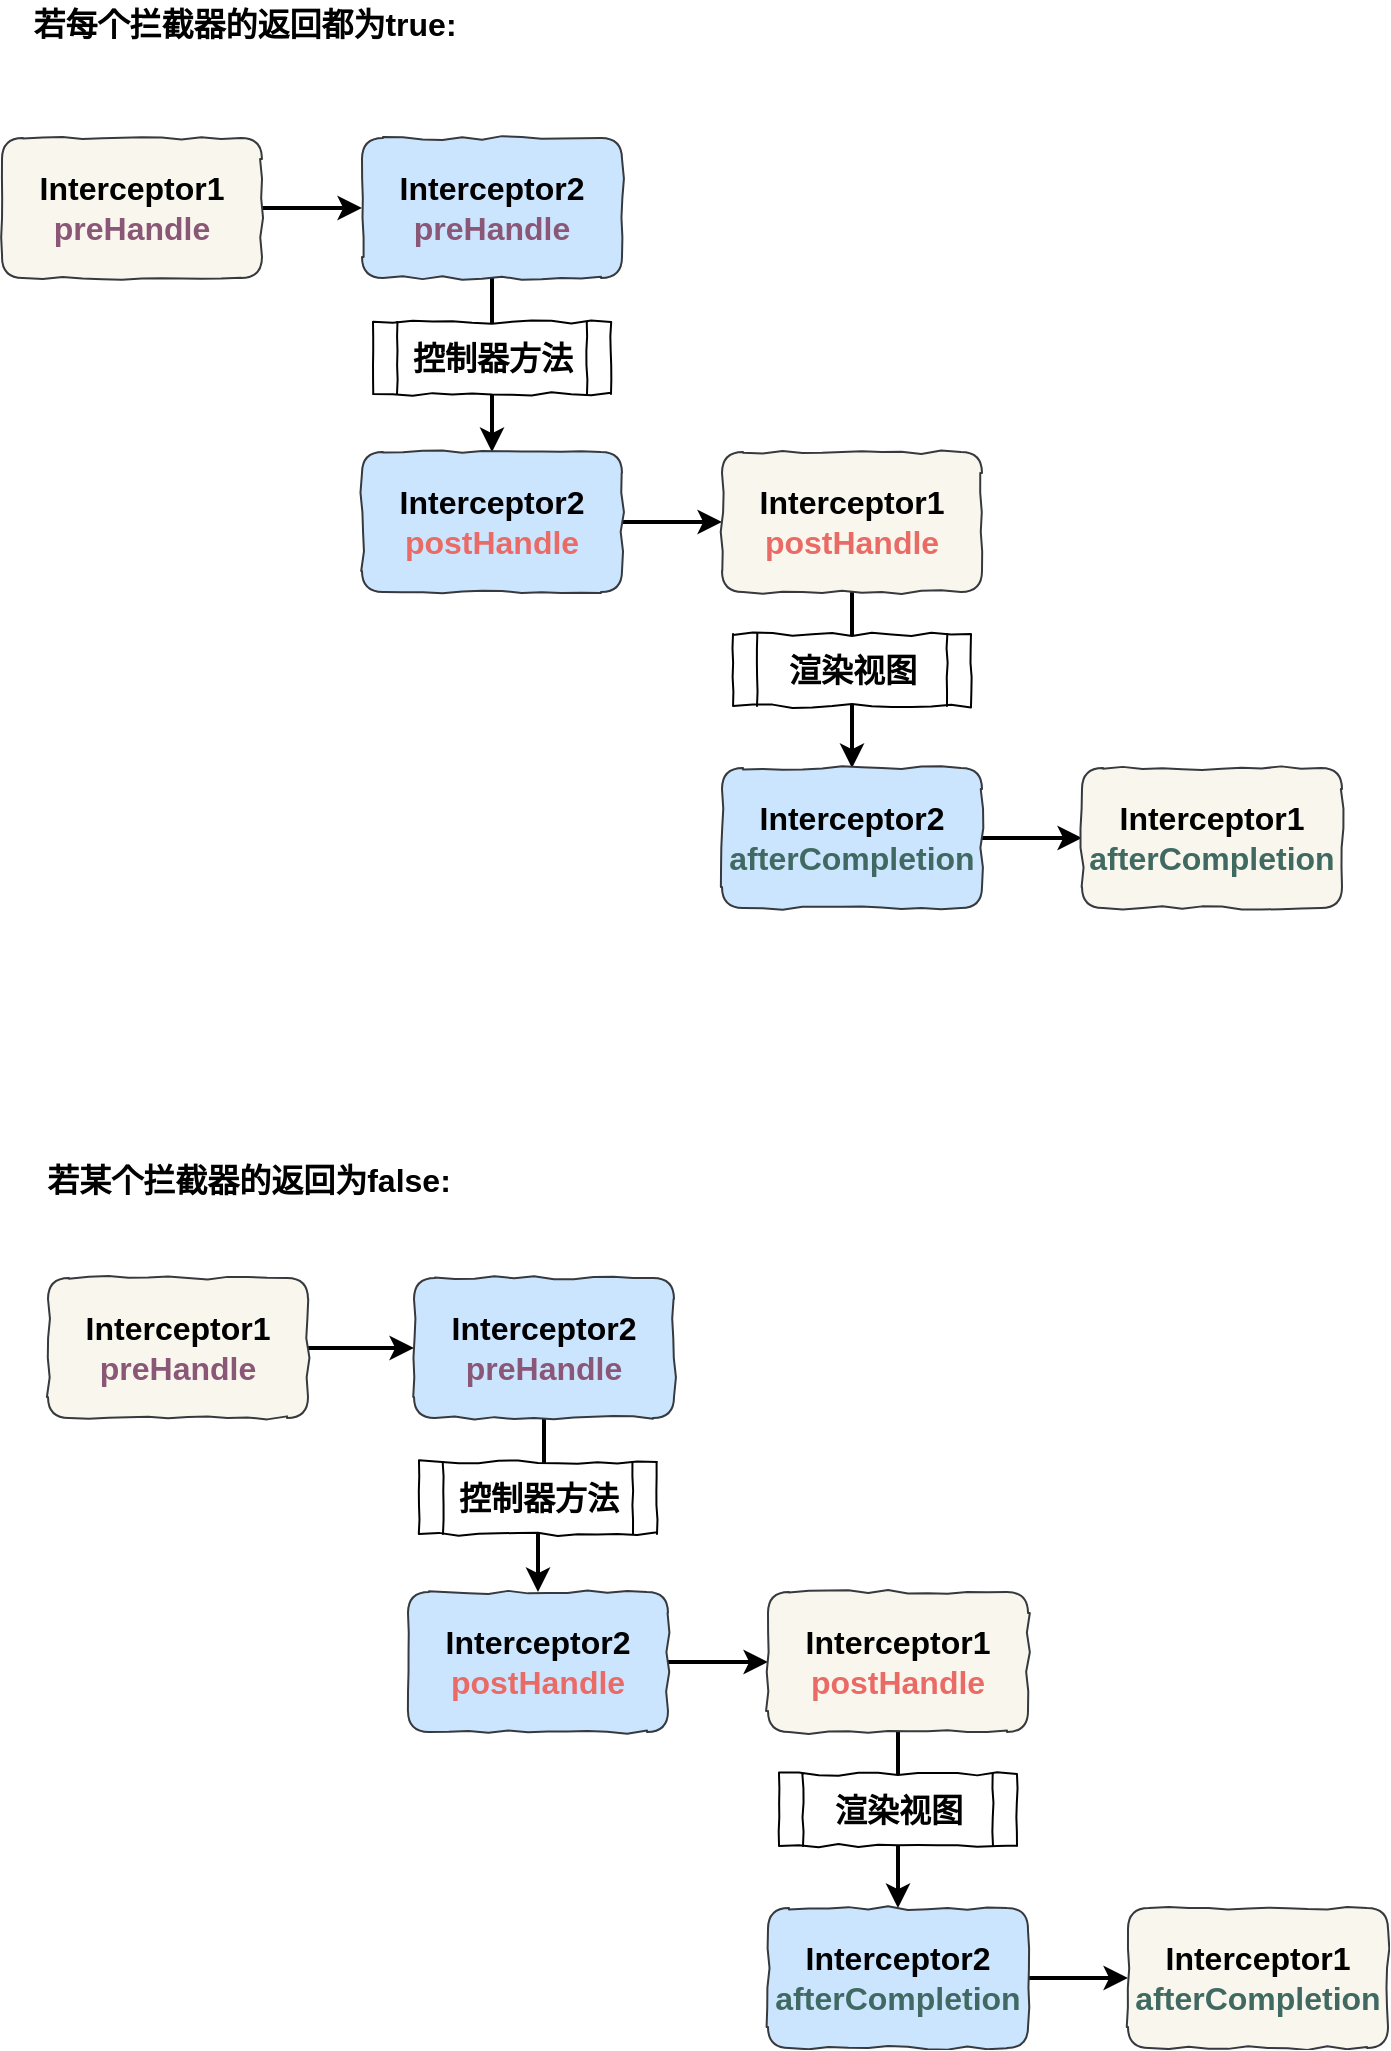 <mxfile version="15.6.8" type="github">
  <diagram id="CkwapNOGyErm4PVH1WH8" name="第 1 页">
    <mxGraphModel dx="1422" dy="761" grid="0" gridSize="10" guides="1" tooltips="1" connect="1" arrows="1" fold="1" page="1" pageScale="1" pageWidth="827" pageHeight="1169" math="0" shadow="0">
      <root>
        <mxCell id="0" />
        <mxCell id="1" parent="0" />
        <mxCell id="oUz-GaezXC1vId2PD7ZR-3" value="" style="edgeStyle=orthogonalEdgeStyle;rounded=0;orthogonalLoop=1;jettySize=auto;html=1;fontSize=16;fontColor=#8A5777;strokeWidth=2;" edge="1" parent="1" source="oUz-GaezXC1vId2PD7ZR-1" target="oUz-GaezXC1vId2PD7ZR-2">
          <mxGeometry relative="1" as="geometry" />
        </mxCell>
        <mxCell id="oUz-GaezXC1vId2PD7ZR-1" value="&lt;b&gt;&lt;font style=&quot;font-size: 16px&quot;&gt;Interceptor1&lt;br&gt;&lt;font color=&quot;#8a5777&quot;&gt;preHandle&lt;/font&gt;&lt;br&gt;&lt;/font&gt;&lt;/b&gt;" style="rounded=1;whiteSpace=wrap;html=1;fillColor=#f9f7ed;strokeColor=#36393d;comic=1;" vertex="1" parent="1">
          <mxGeometry x="30" y="150" width="130" height="70" as="geometry" />
        </mxCell>
        <mxCell id="oUz-GaezXC1vId2PD7ZR-10" value="" style="edgeStyle=orthogonalEdgeStyle;rounded=0;orthogonalLoop=1;jettySize=auto;html=1;fontSize=16;fontColor=#3F6961;strokeWidth=2;" edge="1" parent="1" source="oUz-GaezXC1vId2PD7ZR-2" target="oUz-GaezXC1vId2PD7ZR-5">
          <mxGeometry relative="1" as="geometry" />
        </mxCell>
        <mxCell id="oUz-GaezXC1vId2PD7ZR-2" value="&lt;b&gt;&lt;font style=&quot;font-size: 16px&quot;&gt;Interceptor2&lt;br&gt;&lt;font color=&quot;#8a5777&quot;&gt;preHandle&lt;/font&gt;&lt;br&gt;&lt;/font&gt;&lt;/b&gt;" style="rounded=1;whiteSpace=wrap;html=1;fillColor=#cce5ff;strokeColor=#36393d;comic=1;" vertex="1" parent="1">
          <mxGeometry x="210" y="150" width="130" height="70" as="geometry" />
        </mxCell>
        <mxCell id="oUz-GaezXC1vId2PD7ZR-4" value="" style="edgeStyle=orthogonalEdgeStyle;rounded=0;orthogonalLoop=1;jettySize=auto;html=1;fontSize=16;fontColor=#8A5777;strokeWidth=2;" edge="1" parent="1" source="oUz-GaezXC1vId2PD7ZR-5" target="oUz-GaezXC1vId2PD7ZR-6">
          <mxGeometry relative="1" as="geometry" />
        </mxCell>
        <mxCell id="oUz-GaezXC1vId2PD7ZR-5" value="&lt;b&gt;&lt;font style=&quot;font-size: 16px&quot;&gt;Interceptor2&lt;br&gt;&lt;font color=&quot;#ea6b66&quot;&gt;postHandle&lt;/font&gt;&lt;br&gt;&lt;/font&gt;&lt;/b&gt;" style="rounded=1;whiteSpace=wrap;html=1;fillColor=#cce5ff;strokeColor=#36393d;comic=1;" vertex="1" parent="1">
          <mxGeometry x="210" y="307" width="130" height="70" as="geometry" />
        </mxCell>
        <mxCell id="oUz-GaezXC1vId2PD7ZR-11" value="" style="edgeStyle=orthogonalEdgeStyle;rounded=0;orthogonalLoop=1;jettySize=auto;html=1;fontSize=16;fontColor=#3F6961;strokeWidth=2;" edge="1" parent="1" source="oUz-GaezXC1vId2PD7ZR-6" target="oUz-GaezXC1vId2PD7ZR-8">
          <mxGeometry relative="1" as="geometry" />
        </mxCell>
        <mxCell id="oUz-GaezXC1vId2PD7ZR-6" value="&lt;b&gt;&lt;font style=&quot;font-size: 16px&quot;&gt;Interceptor1&lt;br&gt;&lt;/font&gt;&lt;/b&gt;&lt;b&gt;&lt;font style=&quot;font-size: 16px&quot;&gt;&lt;font color=&quot;#ea6b66&quot;&gt;postHandle&lt;/font&gt;&lt;/font&gt;&lt;/b&gt;&lt;b&gt;&lt;font style=&quot;font-size: 16px&quot;&gt;&lt;br&gt;&lt;/font&gt;&lt;/b&gt;" style="rounded=1;whiteSpace=wrap;html=1;fillColor=#f9f7ed;strokeColor=#36393d;comic=1;" vertex="1" parent="1">
          <mxGeometry x="390" y="307" width="130" height="70" as="geometry" />
        </mxCell>
        <mxCell id="oUz-GaezXC1vId2PD7ZR-7" value="" style="edgeStyle=orthogonalEdgeStyle;rounded=0;orthogonalLoop=1;jettySize=auto;html=1;fontSize=16;fontColor=#8A5777;strokeWidth=2;" edge="1" parent="1" source="oUz-GaezXC1vId2PD7ZR-8" target="oUz-GaezXC1vId2PD7ZR-9">
          <mxGeometry relative="1" as="geometry" />
        </mxCell>
        <mxCell id="oUz-GaezXC1vId2PD7ZR-8" value="&lt;b&gt;&lt;font style=&quot;font-size: 16px&quot;&gt;Interceptor2&lt;br&gt;&lt;font color=&quot;#3f6961&quot;&gt;afterCompletion&lt;/font&gt;&lt;br&gt;&lt;/font&gt;&lt;/b&gt;" style="rounded=1;whiteSpace=wrap;html=1;fillColor=#cce5ff;strokeColor=#36393d;comic=1;" vertex="1" parent="1">
          <mxGeometry x="390" y="465" width="130" height="70" as="geometry" />
        </mxCell>
        <mxCell id="oUz-GaezXC1vId2PD7ZR-9" value="&lt;b&gt;&lt;font style=&quot;font-size: 16px&quot;&gt;Interceptor1&lt;br&gt;&lt;/font&gt;&lt;/b&gt;&lt;b&gt;&lt;font style=&quot;font-size: 16px&quot;&gt;&lt;font color=&quot;#3f6961&quot;&gt;afterCompletion&lt;/font&gt;&lt;/font&gt;&lt;/b&gt;&lt;b&gt;&lt;font style=&quot;font-size: 16px&quot;&gt;&lt;br&gt;&lt;/font&gt;&lt;/b&gt;" style="rounded=1;whiteSpace=wrap;html=1;fillColor=#f9f7ed;strokeColor=#36393d;comic=1;" vertex="1" parent="1">
          <mxGeometry x="570" y="465" width="130" height="70" as="geometry" />
        </mxCell>
        <mxCell id="oUz-GaezXC1vId2PD7ZR-23" value="若每个拦截器的返回都为true:" style="text;html=1;align=center;verticalAlign=middle;resizable=0;points=[];autosize=1;strokeColor=none;fillColor=none;fontSize=16;fontColor=#000000;fontStyle=1" vertex="1" parent="1">
          <mxGeometry x="40" y="81" width="222" height="23" as="geometry" />
        </mxCell>
        <mxCell id="oUz-GaezXC1vId2PD7ZR-24" value="若某个拦截器的返回为false:" style="text;html=1;align=center;verticalAlign=middle;resizable=0;points=[];autosize=1;strokeColor=none;fillColor=none;fontSize=16;fontColor=#000000;fontStyle=1" vertex="1" parent="1">
          <mxGeometry x="47" y="659" width="212" height="23" as="geometry" />
        </mxCell>
        <mxCell id="oUz-GaezXC1vId2PD7ZR-25" value="&lt;b&gt;控制器方法&lt;/b&gt;" style="shape=process;whiteSpace=wrap;html=1;backgroundOutline=1;comic=1;fontSize=16;fontColor=#000000;" vertex="1" parent="1">
          <mxGeometry x="215.5" y="242" width="119" height="36" as="geometry" />
        </mxCell>
        <mxCell id="oUz-GaezXC1vId2PD7ZR-26" value="&lt;b&gt;渲染视图&lt;/b&gt;" style="shape=process;whiteSpace=wrap;html=1;backgroundOutline=1;comic=1;fontSize=16;fontColor=#000000;" vertex="1" parent="1">
          <mxGeometry x="395.5" y="398" width="119" height="36" as="geometry" />
        </mxCell>
        <mxCell id="oUz-GaezXC1vId2PD7ZR-27" value="" style="edgeStyle=orthogonalEdgeStyle;rounded=0;orthogonalLoop=1;jettySize=auto;html=1;fontSize=16;fontColor=#8A5777;strokeWidth=2;" edge="1" parent="1" source="oUz-GaezXC1vId2PD7ZR-28" target="oUz-GaezXC1vId2PD7ZR-30">
          <mxGeometry relative="1" as="geometry" />
        </mxCell>
        <mxCell id="oUz-GaezXC1vId2PD7ZR-28" value="&lt;b&gt;&lt;font style=&quot;font-size: 16px&quot;&gt;Interceptor1&lt;br&gt;&lt;font color=&quot;#8a5777&quot;&gt;preHandle&lt;/font&gt;&lt;br&gt;&lt;/font&gt;&lt;/b&gt;" style="rounded=1;whiteSpace=wrap;html=1;fillColor=#f9f7ed;strokeColor=#36393d;comic=1;" vertex="1" parent="1">
          <mxGeometry x="53" y="720" width="130" height="70" as="geometry" />
        </mxCell>
        <mxCell id="oUz-GaezXC1vId2PD7ZR-29" value="" style="edgeStyle=orthogonalEdgeStyle;rounded=0;orthogonalLoop=1;jettySize=auto;html=1;fontSize=16;fontColor=#3F6961;strokeWidth=2;" edge="1" parent="1" source="oUz-GaezXC1vId2PD7ZR-30" target="oUz-GaezXC1vId2PD7ZR-32">
          <mxGeometry relative="1" as="geometry" />
        </mxCell>
        <mxCell id="oUz-GaezXC1vId2PD7ZR-30" value="&lt;b&gt;&lt;font style=&quot;font-size: 16px&quot;&gt;Interceptor2&lt;br&gt;&lt;font color=&quot;#8a5777&quot;&gt;preHandle&lt;/font&gt;&lt;br&gt;&lt;/font&gt;&lt;/b&gt;" style="rounded=1;whiteSpace=wrap;html=1;fillColor=#cce5ff;strokeColor=#36393d;comic=1;" vertex="1" parent="1">
          <mxGeometry x="236" y="720" width="130" height="70" as="geometry" />
        </mxCell>
        <mxCell id="oUz-GaezXC1vId2PD7ZR-31" value="" style="edgeStyle=orthogonalEdgeStyle;rounded=0;orthogonalLoop=1;jettySize=auto;html=1;fontSize=16;fontColor=#8A5777;strokeWidth=2;" edge="1" parent="1" source="oUz-GaezXC1vId2PD7ZR-32" target="oUz-GaezXC1vId2PD7ZR-34">
          <mxGeometry relative="1" as="geometry" />
        </mxCell>
        <mxCell id="oUz-GaezXC1vId2PD7ZR-32" value="&lt;b&gt;&lt;font style=&quot;font-size: 16px&quot;&gt;Interceptor2&lt;br&gt;&lt;font color=&quot;#ea6b66&quot;&gt;postHandle&lt;/font&gt;&lt;br&gt;&lt;/font&gt;&lt;/b&gt;" style="rounded=1;whiteSpace=wrap;html=1;fillColor=#cce5ff;strokeColor=#36393d;comic=1;" vertex="1" parent="1">
          <mxGeometry x="233" y="877" width="130" height="70" as="geometry" />
        </mxCell>
        <mxCell id="oUz-GaezXC1vId2PD7ZR-33" value="" style="edgeStyle=orthogonalEdgeStyle;rounded=0;orthogonalLoop=1;jettySize=auto;html=1;fontSize=16;fontColor=#3F6961;strokeWidth=2;" edge="1" parent="1" source="oUz-GaezXC1vId2PD7ZR-34" target="oUz-GaezXC1vId2PD7ZR-36">
          <mxGeometry relative="1" as="geometry" />
        </mxCell>
        <mxCell id="oUz-GaezXC1vId2PD7ZR-34" value="&lt;b&gt;&lt;font style=&quot;font-size: 16px&quot;&gt;Interceptor1&lt;br&gt;&lt;/font&gt;&lt;/b&gt;&lt;b&gt;&lt;font style=&quot;font-size: 16px&quot;&gt;&lt;font color=&quot;#ea6b66&quot;&gt;postHandle&lt;/font&gt;&lt;/font&gt;&lt;/b&gt;&lt;b&gt;&lt;font style=&quot;font-size: 16px&quot;&gt;&lt;br&gt;&lt;/font&gt;&lt;/b&gt;" style="rounded=1;whiteSpace=wrap;html=1;fillColor=#f9f7ed;strokeColor=#36393d;comic=1;" vertex="1" parent="1">
          <mxGeometry x="413" y="877" width="130" height="70" as="geometry" />
        </mxCell>
        <mxCell id="oUz-GaezXC1vId2PD7ZR-35" value="" style="edgeStyle=orthogonalEdgeStyle;rounded=0;orthogonalLoop=1;jettySize=auto;html=1;fontSize=16;fontColor=#8A5777;strokeWidth=2;" edge="1" parent="1" source="oUz-GaezXC1vId2PD7ZR-36" target="oUz-GaezXC1vId2PD7ZR-37">
          <mxGeometry relative="1" as="geometry" />
        </mxCell>
        <mxCell id="oUz-GaezXC1vId2PD7ZR-36" value="&lt;b&gt;&lt;font style=&quot;font-size: 16px&quot;&gt;Interceptor2&lt;br&gt;&lt;font color=&quot;#3f6961&quot;&gt;afterCompletion&lt;/font&gt;&lt;br&gt;&lt;/font&gt;&lt;/b&gt;" style="rounded=1;whiteSpace=wrap;html=1;fillColor=#cce5ff;strokeColor=#36393d;comic=1;" vertex="1" parent="1">
          <mxGeometry x="413" y="1035" width="130" height="70" as="geometry" />
        </mxCell>
        <mxCell id="oUz-GaezXC1vId2PD7ZR-37" value="&lt;b&gt;&lt;font style=&quot;font-size: 16px&quot;&gt;Interceptor1&lt;br&gt;&lt;/font&gt;&lt;/b&gt;&lt;b&gt;&lt;font style=&quot;font-size: 16px&quot;&gt;&lt;font color=&quot;#3f6961&quot;&gt;afterCompletion&lt;/font&gt;&lt;/font&gt;&lt;/b&gt;&lt;b&gt;&lt;font style=&quot;font-size: 16px&quot;&gt;&lt;br&gt;&lt;/font&gt;&lt;/b&gt;" style="rounded=1;whiteSpace=wrap;html=1;fillColor=#f9f7ed;strokeColor=#36393d;comic=1;" vertex="1" parent="1">
          <mxGeometry x="593" y="1035" width="130" height="70" as="geometry" />
        </mxCell>
        <mxCell id="oUz-GaezXC1vId2PD7ZR-38" value="&lt;b&gt;控制器方法&lt;/b&gt;" style="shape=process;whiteSpace=wrap;html=1;backgroundOutline=1;comic=1;fontSize=16;fontColor=#000000;" vertex="1" parent="1">
          <mxGeometry x="238.5" y="812" width="119" height="36" as="geometry" />
        </mxCell>
        <mxCell id="oUz-GaezXC1vId2PD7ZR-39" value="&lt;b&gt;渲染视图&lt;/b&gt;" style="shape=process;whiteSpace=wrap;html=1;backgroundOutline=1;comic=1;fontSize=16;fontColor=#000000;" vertex="1" parent="1">
          <mxGeometry x="418.5" y="968" width="119" height="36" as="geometry" />
        </mxCell>
      </root>
    </mxGraphModel>
  </diagram>
</mxfile>
